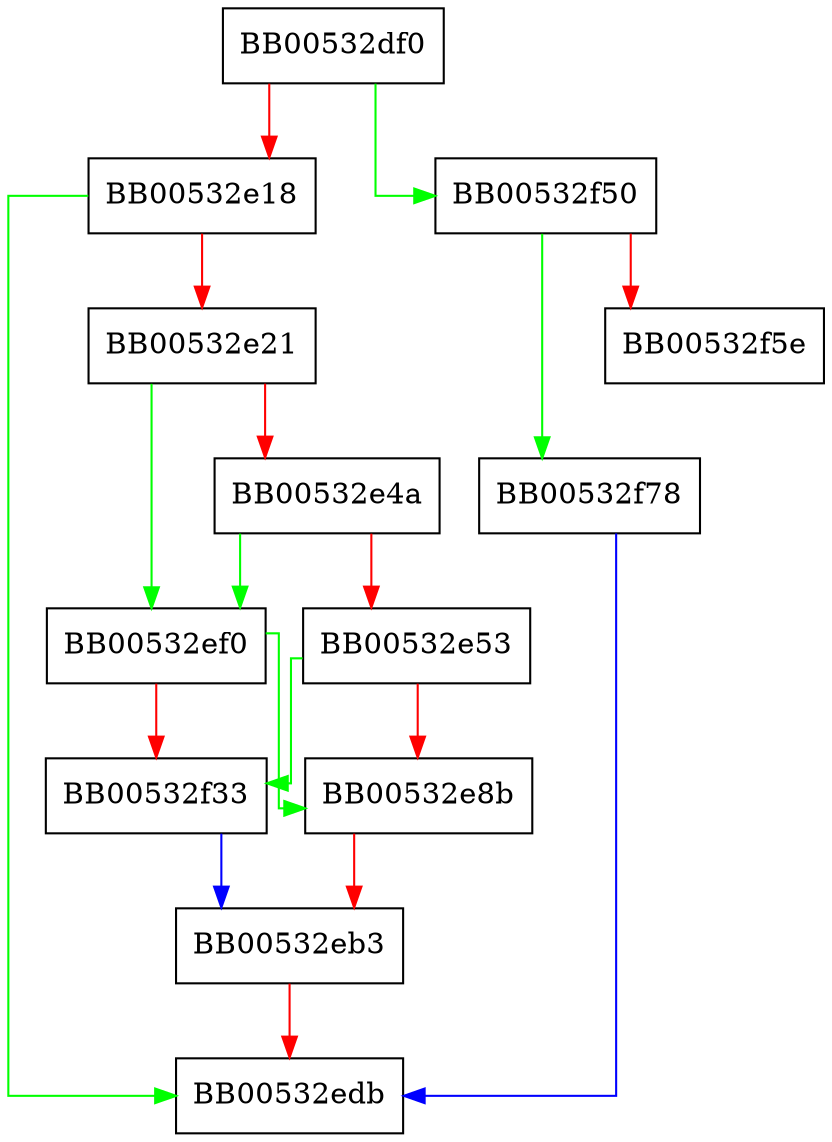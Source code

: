 digraph BIO_accept {
  node [shape="box"];
  graph [splines=ortho];
  BB00532df0 -> BB00532f50 [color="green"];
  BB00532df0 -> BB00532e18 [color="red"];
  BB00532e18 -> BB00532edb [color="green"];
  BB00532e18 -> BB00532e21 [color="red"];
  BB00532e21 -> BB00532ef0 [color="green"];
  BB00532e21 -> BB00532e4a [color="red"];
  BB00532e4a -> BB00532ef0 [color="green"];
  BB00532e4a -> BB00532e53 [color="red"];
  BB00532e53 -> BB00532f33 [color="green"];
  BB00532e53 -> BB00532e8b [color="red"];
  BB00532e8b -> BB00532eb3 [color="red"];
  BB00532eb3 -> BB00532edb [color="red"];
  BB00532ef0 -> BB00532e8b [color="green"];
  BB00532ef0 -> BB00532f33 [color="red"];
  BB00532f33 -> BB00532eb3 [color="blue"];
  BB00532f50 -> BB00532f78 [color="green"];
  BB00532f50 -> BB00532f5e [color="red"];
  BB00532f78 -> BB00532edb [color="blue"];
}